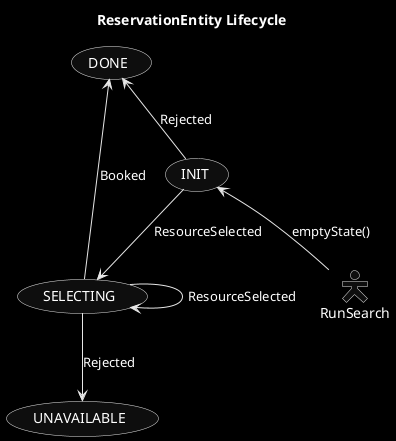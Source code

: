 @startuml
skinparam monochrome reverse
skinparam actorStyle hollow

title ReservationEntity Lifecycle
RunSearch -up-> (INIT): emptyState()
(INIT) --> (SELECTING): ResourceSelected
(SELECTING) --> (SELECTING): ResourceSelected
(DONE) <-down- (INIT): Rejected
(DONE) <-- (SELECTING): Booked
(UNAVAILABLE) <-up- (SELECTING): Rejected
@enduml